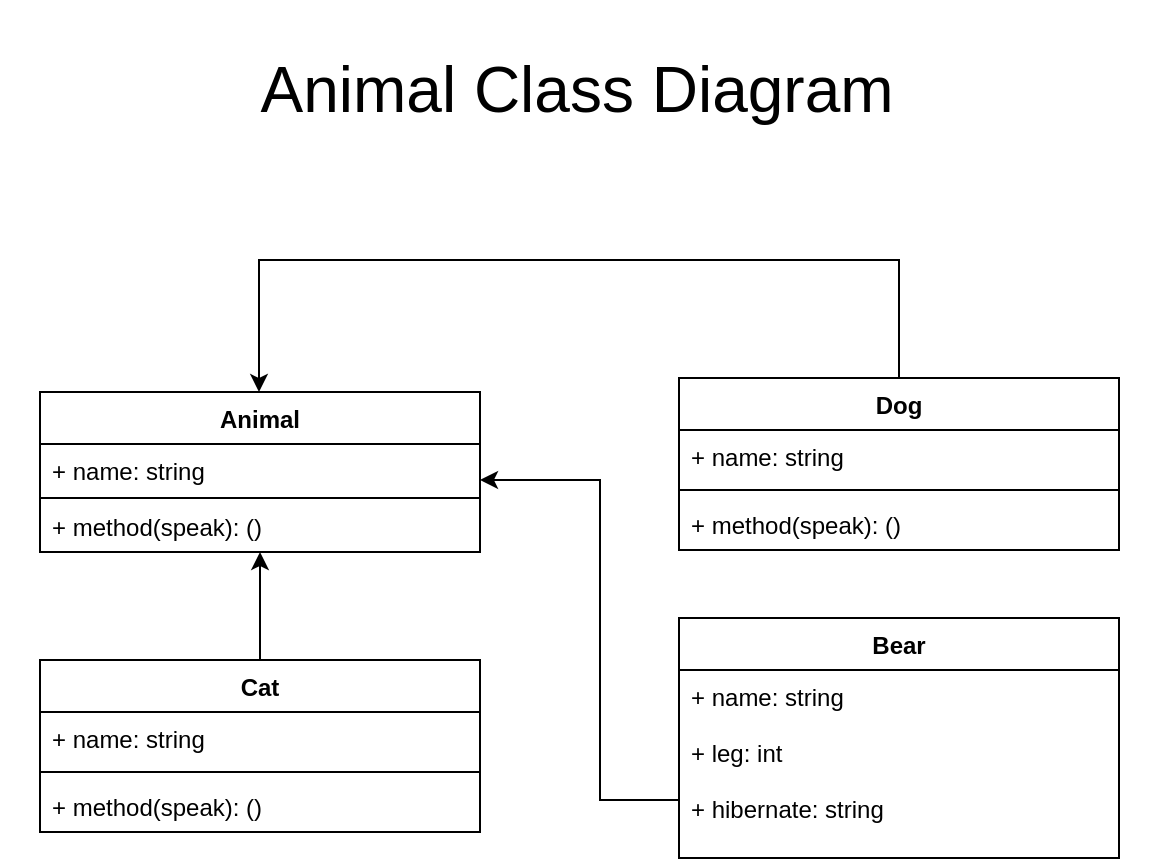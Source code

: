 <mxfile pages="1" version="11.2.1" type="device"><diagram id="uo6f55cbrcBWX6Itnbri" name="Page-1"><mxGraphModel dx="1447" dy="1882" grid="1" gridSize="10" guides="1" tooltips="1" connect="1" arrows="1" fold="1" page="1" pageScale="1" pageWidth="850" pageHeight="1100" math="0" shadow="0"><root><mxCell id="0"/><mxCell id="1" parent="0"/><mxCell id="bj6JQTsEFUpRPrMNYJVo-2" value="Animal" style="swimlane;fontStyle=1;align=center;verticalAlign=top;childLayout=stackLayout;horizontal=1;startSize=26;horizontalStack=0;resizeParent=1;resizeParentMax=0;resizeLast=0;collapsible=1;marginBottom=0;" vertex="1" parent="1"><mxGeometry x="153" y="-34" width="220" height="80" as="geometry"/></mxCell><mxCell id="bj6JQTsEFUpRPrMNYJVo-3" value="+ name: string" style="text;strokeColor=none;fillColor=none;align=left;verticalAlign=top;spacingLeft=4;spacingRight=4;overflow=hidden;rotatable=0;points=[[0,0.5],[1,0.5]];portConstraint=eastwest;" vertex="1" parent="bj6JQTsEFUpRPrMNYJVo-2"><mxGeometry y="26" width="220" height="26" as="geometry"/></mxCell><mxCell id="bj6JQTsEFUpRPrMNYJVo-4" value="" style="line;strokeWidth=1;fillColor=none;align=left;verticalAlign=middle;spacingTop=-1;spacingLeft=3;spacingRight=3;rotatable=0;labelPosition=right;points=[];portConstraint=eastwest;" vertex="1" parent="bj6JQTsEFUpRPrMNYJVo-2"><mxGeometry y="52" width="220" height="2" as="geometry"/></mxCell><mxCell id="bj6JQTsEFUpRPrMNYJVo-5" value="+ method(speak): ()&#xA;" style="text;strokeColor=none;fillColor=none;align=left;verticalAlign=top;spacingLeft=4;spacingRight=4;overflow=hidden;rotatable=0;points=[[0,0.5],[1,0.5]];portConstraint=eastwest;" vertex="1" parent="bj6JQTsEFUpRPrMNYJVo-2"><mxGeometry y="54" width="220" height="26" as="geometry"/></mxCell><mxCell id="bj6JQTsEFUpRPrMNYJVo-27" style="edgeStyle=orthogonalEdgeStyle;rounded=0;orthogonalLoop=1;jettySize=auto;html=1;" edge="1" parent="1" source="bj6JQTsEFUpRPrMNYJVo-6" target="bj6JQTsEFUpRPrMNYJVo-2"><mxGeometry relative="1" as="geometry"><Array as="points"><mxPoint x="582.5" y="-100"/><mxPoint x="262.5" y="-100"/></Array></mxGeometry></mxCell><mxCell id="bj6JQTsEFUpRPrMNYJVo-6" value="Dog" style="swimlane;fontStyle=1;align=center;verticalAlign=top;childLayout=stackLayout;horizontal=1;startSize=26;horizontalStack=0;resizeParent=1;resizeParentMax=0;resizeLast=0;collapsible=1;marginBottom=0;" vertex="1" parent="1"><mxGeometry x="472.5" y="-41" width="220" height="86" as="geometry"/></mxCell><mxCell id="bj6JQTsEFUpRPrMNYJVo-7" value="+ name: string" style="text;strokeColor=none;fillColor=none;align=left;verticalAlign=top;spacingLeft=4;spacingRight=4;overflow=hidden;rotatable=0;points=[[0,0.5],[1,0.5]];portConstraint=eastwest;" vertex="1" parent="bj6JQTsEFUpRPrMNYJVo-6"><mxGeometry y="26" width="220" height="26" as="geometry"/></mxCell><mxCell id="bj6JQTsEFUpRPrMNYJVo-8" value="" style="line;strokeWidth=1;fillColor=none;align=left;verticalAlign=middle;spacingTop=-1;spacingLeft=3;spacingRight=3;rotatable=0;labelPosition=right;points=[];portConstraint=eastwest;" vertex="1" parent="bj6JQTsEFUpRPrMNYJVo-6"><mxGeometry y="52" width="220" height="8" as="geometry"/></mxCell><mxCell id="bj6JQTsEFUpRPrMNYJVo-9" value="+ method(speak): ()" style="text;strokeColor=none;fillColor=none;align=left;verticalAlign=top;spacingLeft=4;spacingRight=4;overflow=hidden;rotatable=0;points=[[0,0.5],[1,0.5]];portConstraint=eastwest;" vertex="1" parent="bj6JQTsEFUpRPrMNYJVo-6"><mxGeometry y="60" width="220" height="26" as="geometry"/></mxCell><mxCell id="bj6JQTsEFUpRPrMNYJVo-26" style="edgeStyle=orthogonalEdgeStyle;rounded=0;orthogonalLoop=1;jettySize=auto;html=1;" edge="1" parent="1" source="bj6JQTsEFUpRPrMNYJVo-10" target="bj6JQTsEFUpRPrMNYJVo-2"><mxGeometry relative="1" as="geometry"/></mxCell><mxCell id="bj6JQTsEFUpRPrMNYJVo-10" value="Cat" style="swimlane;fontStyle=1;align=center;verticalAlign=top;childLayout=stackLayout;horizontal=1;startSize=26;horizontalStack=0;resizeParent=1;resizeParentMax=0;resizeLast=0;collapsible=1;marginBottom=0;" vertex="1" parent="1"><mxGeometry x="153" y="100" width="220" height="86" as="geometry"/></mxCell><mxCell id="bj6JQTsEFUpRPrMNYJVo-11" value="+ name: string&#xA;&#xA;&#xA;&#xA;&#xA;&#xA;sfdfdfd&#xA;" style="text;strokeColor=none;fillColor=none;align=left;verticalAlign=top;spacingLeft=4;spacingRight=4;overflow=hidden;rotatable=0;points=[[0,0.5],[1,0.5]];portConstraint=eastwest;" vertex="1" parent="bj6JQTsEFUpRPrMNYJVo-10"><mxGeometry y="26" width="220" height="26" as="geometry"/></mxCell><mxCell id="bj6JQTsEFUpRPrMNYJVo-12" value="" style="line;strokeWidth=1;fillColor=none;align=left;verticalAlign=middle;spacingTop=-1;spacingLeft=3;spacingRight=3;rotatable=0;labelPosition=right;points=[];portConstraint=eastwest;" vertex="1" parent="bj6JQTsEFUpRPrMNYJVo-10"><mxGeometry y="52" width="220" height="8" as="geometry"/></mxCell><mxCell id="bj6JQTsEFUpRPrMNYJVo-13" value="+ method(speak): ()" style="text;strokeColor=none;fillColor=none;align=left;verticalAlign=top;spacingLeft=4;spacingRight=4;overflow=hidden;rotatable=0;points=[[0,0.5],[1,0.5]];portConstraint=eastwest;" vertex="1" parent="bj6JQTsEFUpRPrMNYJVo-10"><mxGeometry y="60" width="220" height="26" as="geometry"/></mxCell><mxCell id="bj6JQTsEFUpRPrMNYJVo-25" style="edgeStyle=orthogonalEdgeStyle;rounded=0;orthogonalLoop=1;jettySize=auto;html=1;" edge="1" parent="1" source="bj6JQTsEFUpRPrMNYJVo-14" target="bj6JQTsEFUpRPrMNYJVo-2"><mxGeometry relative="1" as="geometry"><Array as="points"><mxPoint x="433" y="170"/><mxPoint x="433" y="10"/></Array></mxGeometry></mxCell><mxCell id="bj6JQTsEFUpRPrMNYJVo-14" value="Bear" style="swimlane;fontStyle=1;align=center;verticalAlign=top;childLayout=stackLayout;horizontal=1;startSize=26;horizontalStack=0;resizeParent=1;resizeParentMax=0;resizeLast=0;collapsible=1;marginBottom=0;" vertex="1" parent="1"><mxGeometry x="472.5" y="79" width="220" height="120" as="geometry"/></mxCell><mxCell id="bj6JQTsEFUpRPrMNYJVo-15" value="+ name: string&#xA;&#xA;+ leg: int&#xA;&#xA;+ hibernate: string" style="text;strokeColor=none;fillColor=none;align=left;verticalAlign=top;spacingLeft=4;spacingRight=4;overflow=hidden;rotatable=0;points=[[0,0.5],[1,0.5]];portConstraint=eastwest;" vertex="1" parent="bj6JQTsEFUpRPrMNYJVo-14"><mxGeometry y="26" width="220" height="94" as="geometry"/></mxCell><mxCell id="bj6JQTsEFUpRPrMNYJVo-30" value="Animal Class Diagram" style="text;html=1;strokeColor=none;fillColor=none;align=center;verticalAlign=middle;whiteSpace=wrap;rounded=0;fontSize=32;" vertex="1" parent="1"><mxGeometry x="133" y="-230" width="577" height="90" as="geometry"/></mxCell></root></mxGraphModel></diagram></mxfile>